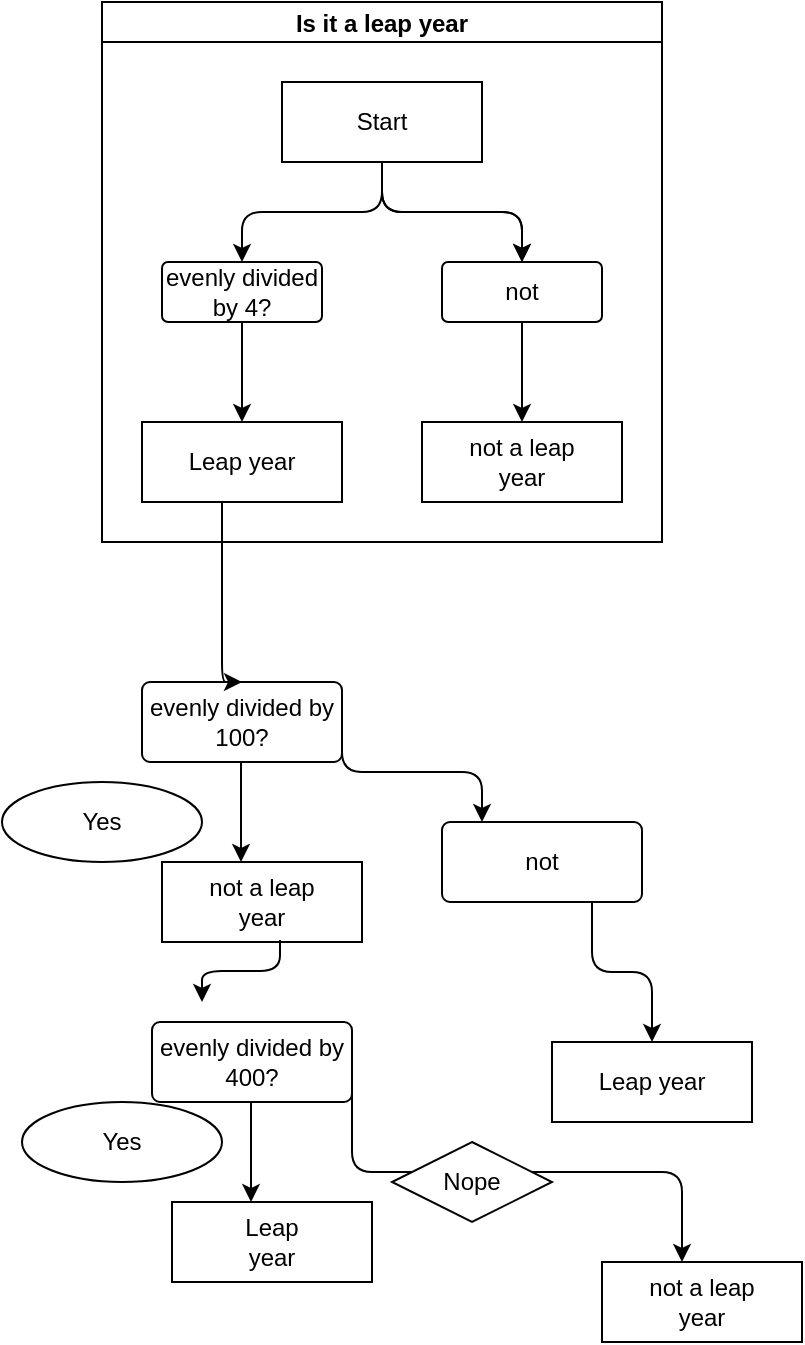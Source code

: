 <mxfile version="22.1.0" type="github">
  <diagram name="Page-1" id="2YBvvXClWsGukQMizWep">
    <mxGraphModel dx="450" dy="753" grid="1" gridSize="10" guides="1" tooltips="1" connect="1" arrows="1" fold="1" page="1" pageScale="1" pageWidth="850" pageHeight="1100" math="0" shadow="0">
      <root>
        <mxCell id="0" />
        <mxCell id="1" parent="0" />
        <mxCell id="ZfG9rCPuKhU2w0MkOG7P-8" value="Is it a leap year" style="swimlane;startSize=20;horizontal=1;childLayout=treeLayout;horizontalTree=0;resizable=0;containerType=tree;fontSize=12;" vertex="1" parent="1">
          <mxGeometry x="150" y="10" width="280" height="270" as="geometry" />
        </mxCell>
        <mxCell id="ZfG9rCPuKhU2w0MkOG7P-9" value="Start" style="whiteSpace=wrap;html=1;" vertex="1" parent="ZfG9rCPuKhU2w0MkOG7P-8">
          <mxGeometry x="90" y="40" width="100" height="40" as="geometry" />
        </mxCell>
        <mxCell id="ZfG9rCPuKhU2w0MkOG7P-10" value="not a leap&lt;br style=&quot;border-color: var(--border-color);&quot;&gt;year" style="whiteSpace=wrap;html=1;" vertex="1" parent="ZfG9rCPuKhU2w0MkOG7P-8">
          <mxGeometry x="160" y="210" width="100" height="40" as="geometry" />
        </mxCell>
        <mxCell id="ZfG9rCPuKhU2w0MkOG7P-11" value="" style="edgeStyle=elbowEdgeStyle;elbow=vertical;html=1;rounded=1;curved=0;sourcePerimeterSpacing=0;targetPerimeterSpacing=0;startSize=6;endSize=6;" edge="1" parent="ZfG9rCPuKhU2w0MkOG7P-8" source="ZfG9rCPuKhU2w0MkOG7P-17" target="ZfG9rCPuKhU2w0MkOG7P-10">
          <mxGeometry relative="1" as="geometry" />
        </mxCell>
        <mxCell id="ZfG9rCPuKhU2w0MkOG7P-12" value="Leap year" style="whiteSpace=wrap;html=1;" vertex="1" parent="ZfG9rCPuKhU2w0MkOG7P-8">
          <mxGeometry x="20" y="210" width="100" height="40" as="geometry" />
        </mxCell>
        <mxCell id="ZfG9rCPuKhU2w0MkOG7P-13" value="" style="edgeStyle=elbowEdgeStyle;elbow=vertical;html=1;rounded=1;curved=0;sourcePerimeterSpacing=0;targetPerimeterSpacing=0;startSize=6;endSize=6;" edge="1" parent="ZfG9rCPuKhU2w0MkOG7P-8" source="ZfG9rCPuKhU2w0MkOG7P-15" target="ZfG9rCPuKhU2w0MkOG7P-12">
          <mxGeometry relative="1" as="geometry" />
        </mxCell>
        <mxCell id="ZfG9rCPuKhU2w0MkOG7P-16" value="" style="edgeStyle=elbowEdgeStyle;elbow=vertical;html=1;rounded=1;curved=0;sourcePerimeterSpacing=0;targetPerimeterSpacing=0;startSize=6;endSize=6;" edge="1" parent="ZfG9rCPuKhU2w0MkOG7P-8" source="ZfG9rCPuKhU2w0MkOG7P-9" target="ZfG9rCPuKhU2w0MkOG7P-15">
          <mxGeometry relative="1" as="geometry">
            <mxPoint x="-149" y="70" as="sourcePoint" />
            <mxPoint x="-79" y="120" as="targetPoint" />
          </mxGeometry>
        </mxCell>
        <mxCell id="ZfG9rCPuKhU2w0MkOG7P-15" value="evenly divided by 4?" style="rounded=1;arcSize=10;whiteSpace=wrap;html=1;align=center;" vertex="1" parent="ZfG9rCPuKhU2w0MkOG7P-8">
          <mxGeometry x="30" y="130" width="80" height="30" as="geometry" />
        </mxCell>
        <mxCell id="ZfG9rCPuKhU2w0MkOG7P-18" value="" style="edgeStyle=elbowEdgeStyle;elbow=vertical;html=1;rounded=1;curved=0;sourcePerimeterSpacing=0;targetPerimeterSpacing=0;startSize=6;endSize=6;" edge="1" parent="ZfG9rCPuKhU2w0MkOG7P-8" source="ZfG9rCPuKhU2w0MkOG7P-9" target="ZfG9rCPuKhU2w0MkOG7P-17">
          <mxGeometry relative="1" as="geometry">
            <mxPoint x="-269" y="80" as="sourcePoint" />
            <mxPoint x="-194" y="130" as="targetPoint" />
          </mxGeometry>
        </mxCell>
        <mxCell id="ZfG9rCPuKhU2w0MkOG7P-19" value="" style="edgeStyle=elbowEdgeStyle;elbow=vertical;html=1;rounded=1;curved=0;sourcePerimeterSpacing=0;targetPerimeterSpacing=0;startSize=6;endSize=6;" edge="1" parent="ZfG9rCPuKhU2w0MkOG7P-8" source="ZfG9rCPuKhU2w0MkOG7P-9" target="ZfG9rCPuKhU2w0MkOG7P-17">
          <mxGeometry relative="1" as="geometry">
            <mxPoint x="-20" y="70" as="sourcePoint" />
            <mxPoint x="-149" y="120" as="targetPoint" />
          </mxGeometry>
        </mxCell>
        <mxCell id="ZfG9rCPuKhU2w0MkOG7P-17" value="not" style="rounded=1;arcSize=10;whiteSpace=wrap;html=1;align=center;" vertex="1" parent="ZfG9rCPuKhU2w0MkOG7P-8">
          <mxGeometry x="170" y="130" width="80" height="30" as="geometry" />
        </mxCell>
        <mxCell id="ZfG9rCPuKhU2w0MkOG7P-20" value="evenly divided by 100?" style="rounded=1;arcSize=10;whiteSpace=wrap;html=1;align=center;" vertex="1" parent="1">
          <mxGeometry x="170" y="350" width="100" height="40" as="geometry" />
        </mxCell>
        <mxCell id="ZfG9rCPuKhU2w0MkOG7P-21" value="" style="edgeStyle=elbowEdgeStyle;elbow=vertical;html=1;rounded=1;curved=0;sourcePerimeterSpacing=0;targetPerimeterSpacing=0;startSize=6;endSize=6;entryX=0.5;entryY=0;entryDx=0;entryDy=0;" edge="1" parent="1" source="ZfG9rCPuKhU2w0MkOG7P-12" target="ZfG9rCPuKhU2w0MkOG7P-20">
          <mxGeometry relative="1" as="geometry">
            <mxPoint x="230" y="180" as="sourcePoint" />
            <mxPoint x="230" y="230" as="targetPoint" />
            <Array as="points">
              <mxPoint x="210" y="350" />
            </Array>
          </mxGeometry>
        </mxCell>
        <mxCell id="ZfG9rCPuKhU2w0MkOG7P-24" value="not" style="rounded=1;arcSize=10;whiteSpace=wrap;html=1;align=center;" vertex="1" parent="1">
          <mxGeometry x="320" y="420" width="100" height="40" as="geometry" />
        </mxCell>
        <mxCell id="ZfG9rCPuKhU2w0MkOG7P-25" value="" style="edgeStyle=elbowEdgeStyle;elbow=vertical;html=1;rounded=1;curved=0;sourcePerimeterSpacing=0;targetPerimeterSpacing=0;startSize=6;endSize=6;" edge="1" parent="1">
          <mxGeometry relative="1" as="geometry">
            <mxPoint x="219.5" y="390" as="sourcePoint" />
            <mxPoint x="219.5" y="440" as="targetPoint" />
          </mxGeometry>
        </mxCell>
        <mxCell id="ZfG9rCPuKhU2w0MkOG7P-26" value="not a leap&lt;br style=&quot;border-color: var(--border-color);&quot;&gt;year" style="whiteSpace=wrap;html=1;" vertex="1" parent="1">
          <mxGeometry x="180" y="440" width="100" height="40" as="geometry" />
        </mxCell>
        <mxCell id="ZfG9rCPuKhU2w0MkOG7P-28" value="" style="edgeStyle=elbowEdgeStyle;elbow=vertical;html=1;rounded=1;curved=0;sourcePerimeterSpacing=0;targetPerimeterSpacing=0;startSize=6;endSize=6;" edge="1" parent="1">
          <mxGeometry relative="1" as="geometry">
            <mxPoint x="270" y="370" as="sourcePoint" />
            <mxPoint x="340" y="420" as="targetPoint" />
          </mxGeometry>
        </mxCell>
        <mxCell id="ZfG9rCPuKhU2w0MkOG7P-29" value="Leap year" style="whiteSpace=wrap;html=1;" vertex="1" parent="1">
          <mxGeometry x="375" y="530" width="100" height="40" as="geometry" />
        </mxCell>
        <mxCell id="ZfG9rCPuKhU2w0MkOG7P-30" value="" style="edgeStyle=elbowEdgeStyle;elbow=vertical;html=1;rounded=1;curved=0;sourcePerimeterSpacing=0;targetPerimeterSpacing=0;startSize=6;endSize=6;exitX=0.75;exitY=1;exitDx=0;exitDy=0;" edge="1" parent="1" source="ZfG9rCPuKhU2w0MkOG7P-24" target="ZfG9rCPuKhU2w0MkOG7P-29">
          <mxGeometry relative="1" as="geometry">
            <mxPoint x="400" y="480" as="sourcePoint" />
            <mxPoint x="290" y="220" as="targetPoint" />
          </mxGeometry>
        </mxCell>
        <mxCell id="ZfG9rCPuKhU2w0MkOG7P-31" value="Yes" style="ellipse;whiteSpace=wrap;html=1;align=center;" vertex="1" parent="1">
          <mxGeometry x="100" y="400" width="100" height="40" as="geometry" />
        </mxCell>
        <mxCell id="ZfG9rCPuKhU2w0MkOG7P-32" value="Leap&lt;br style=&quot;border-color: var(--border-color);&quot;&gt;year" style="whiteSpace=wrap;html=1;" vertex="1" parent="1">
          <mxGeometry x="185" y="610" width="100" height="40" as="geometry" />
        </mxCell>
        <mxCell id="ZfG9rCPuKhU2w0MkOG7P-33" value="" style="edgeStyle=elbowEdgeStyle;elbow=vertical;html=1;rounded=1;curved=0;sourcePerimeterSpacing=0;targetPerimeterSpacing=0;startSize=6;endSize=6;" edge="1" parent="1">
          <mxGeometry relative="1" as="geometry">
            <mxPoint x="224.5" y="560" as="sourcePoint" />
            <mxPoint x="224.5" y="610" as="targetPoint" />
          </mxGeometry>
        </mxCell>
        <mxCell id="ZfG9rCPuKhU2w0MkOG7P-34" value="evenly divided by 400?" style="rounded=1;arcSize=10;whiteSpace=wrap;html=1;align=center;" vertex="1" parent="1">
          <mxGeometry x="175" y="520" width="100" height="40" as="geometry" />
        </mxCell>
        <mxCell id="ZfG9rCPuKhU2w0MkOG7P-35" value="" style="edgeStyle=elbowEdgeStyle;elbow=vertical;html=1;rounded=1;curved=0;sourcePerimeterSpacing=0;targetPerimeterSpacing=0;startSize=6;endSize=6;exitX=0.59;exitY=0.975;exitDx=0;exitDy=0;exitPerimeter=0;" edge="1" parent="1" source="ZfG9rCPuKhU2w0MkOG7P-26">
          <mxGeometry relative="1" as="geometry">
            <mxPoint x="240" y="510" as="sourcePoint" />
            <mxPoint x="200" y="510" as="targetPoint" />
          </mxGeometry>
        </mxCell>
        <mxCell id="ZfG9rCPuKhU2w0MkOG7P-36" value="Yes" style="ellipse;whiteSpace=wrap;html=1;align=center;" vertex="1" parent="1">
          <mxGeometry x="110" y="560" width="100" height="40" as="geometry" />
        </mxCell>
        <mxCell id="ZfG9rCPuKhU2w0MkOG7P-37" value="" style="edgeStyle=elbowEdgeStyle;elbow=vertical;html=1;rounded=1;curved=0;sourcePerimeterSpacing=0;targetPerimeterSpacing=0;startSize=6;endSize=6;" edge="1" parent="1">
          <mxGeometry relative="1" as="geometry">
            <mxPoint x="275" y="550" as="sourcePoint" />
            <mxPoint x="440" y="640" as="targetPoint" />
          </mxGeometry>
        </mxCell>
        <mxCell id="ZfG9rCPuKhU2w0MkOG7P-38" value="not a leap&lt;br style=&quot;border-color: var(--border-color);&quot;&gt;year" style="whiteSpace=wrap;html=1;" vertex="1" parent="1">
          <mxGeometry x="400" y="640" width="100" height="40" as="geometry" />
        </mxCell>
        <mxCell id="ZfG9rCPuKhU2w0MkOG7P-39" value="Nope" style="shape=rhombus;perimeter=rhombusPerimeter;whiteSpace=wrap;html=1;align=center;" vertex="1" parent="1">
          <mxGeometry x="295" y="580" width="80" height="40" as="geometry" />
        </mxCell>
      </root>
    </mxGraphModel>
  </diagram>
</mxfile>
